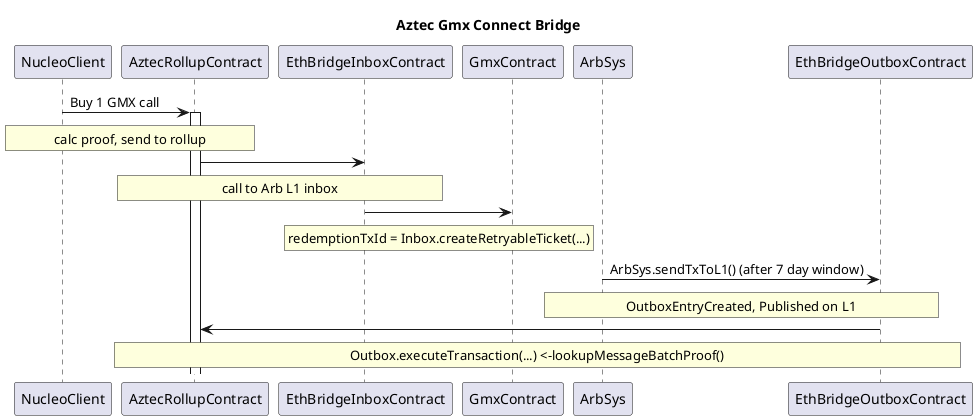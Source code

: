 @startuml arb-architecture

title Aztec Gmx Connect Bridge



NucleoClient -> AztecRollupContract: Buy 1 GMX call

rnote over NucleoClient, AztecRollupContract
calc proof, send to rollup
endrnote

activate AztecRollupContract

AztecRollupContract -> EthBridgeInboxContract

rnote over AztecRollupContract, EthBridgeInboxContract
call to Arb L1 inbox
endrnote

EthBridgeInboxContract -> GmxContract:
rnote over EthBridgeInboxContract, GmxContract
redemptionTxId = Inbox.createRetryableTicket(...)
endrnote

ArbSys -> EthBridgeOutboxContract: ArbSys.sendTxToL1() (after 7 day window)
rnote over ArbSys, EthBridgeOutboxContract
OutboxEntryCreated, Published on L1
endrnote

EthBridgeOutboxContract -> AztecRollupContract:
rnote over EthBridgeOutboxContract, AztecRollupContract
Outbox.executeTransaction(...) <-lookupMessageBatchProof()
endrnote

@enduml
